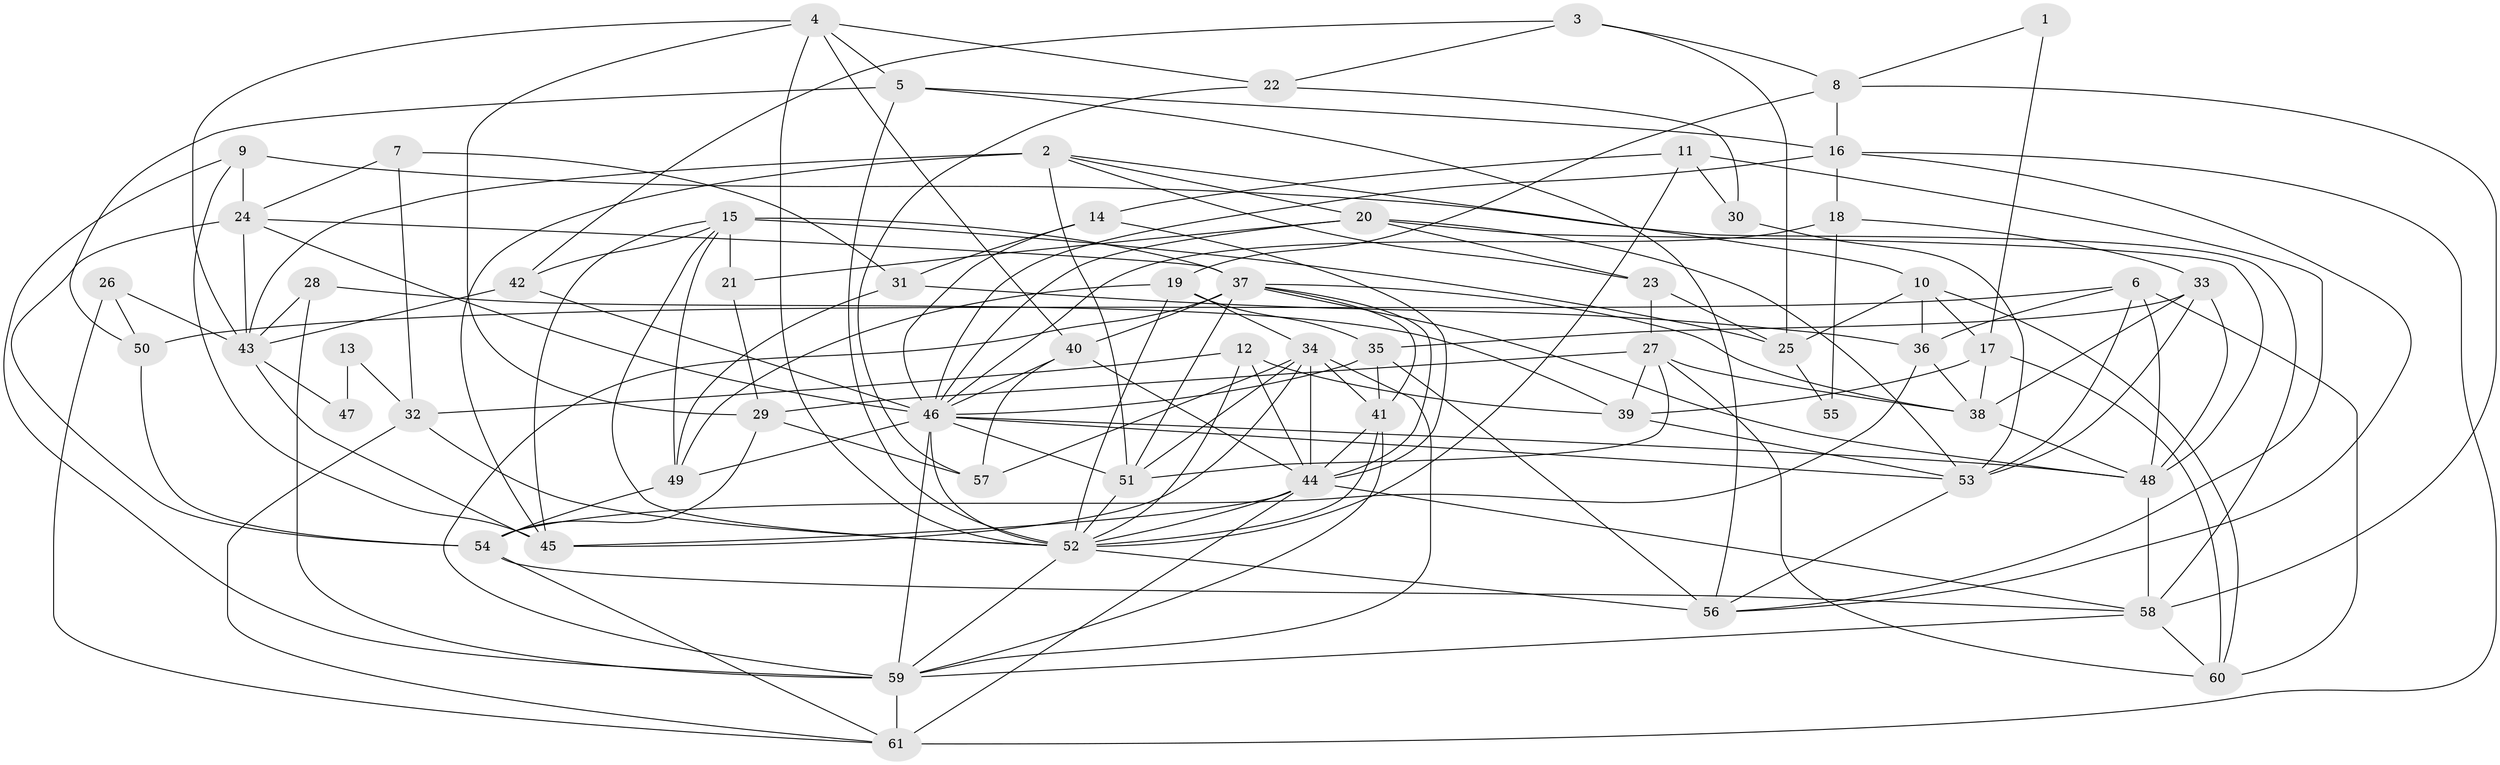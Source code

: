 // original degree distribution, {2: 0.14049586776859505, 4: 0.32231404958677684, 5: 0.12396694214876033, 3: 0.256198347107438, 7: 0.049586776859504134, 6: 0.09090909090909091, 9: 0.01652892561983471}
// Generated by graph-tools (version 1.1) at 2025/02/03/09/25 03:02:15]
// undirected, 61 vertices, 164 edges
graph export_dot {
graph [start="1"]
  node [color=gray90,style=filled];
  1;
  2;
  3;
  4;
  5;
  6;
  7;
  8;
  9;
  10;
  11;
  12;
  13;
  14;
  15;
  16;
  17;
  18;
  19;
  20;
  21;
  22;
  23;
  24;
  25;
  26;
  27;
  28;
  29;
  30;
  31;
  32;
  33;
  34;
  35;
  36;
  37;
  38;
  39;
  40;
  41;
  42;
  43;
  44;
  45;
  46;
  47;
  48;
  49;
  50;
  51;
  52;
  53;
  54;
  55;
  56;
  57;
  58;
  59;
  60;
  61;
  1 -- 8 [weight=1.0];
  1 -- 17 [weight=1.0];
  2 -- 10 [weight=1.0];
  2 -- 20 [weight=1.0];
  2 -- 23 [weight=1.0];
  2 -- 43 [weight=1.0];
  2 -- 45 [weight=2.0];
  2 -- 51 [weight=1.0];
  3 -- 8 [weight=1.0];
  3 -- 22 [weight=1.0];
  3 -- 25 [weight=1.0];
  3 -- 42 [weight=1.0];
  4 -- 5 [weight=1.0];
  4 -- 22 [weight=1.0];
  4 -- 29 [weight=1.0];
  4 -- 40 [weight=1.0];
  4 -- 43 [weight=1.0];
  4 -- 52 [weight=1.0];
  5 -- 16 [weight=1.0];
  5 -- 50 [weight=1.0];
  5 -- 52 [weight=1.0];
  5 -- 56 [weight=1.0];
  6 -- 36 [weight=1.0];
  6 -- 48 [weight=2.0];
  6 -- 50 [weight=1.0];
  6 -- 53 [weight=1.0];
  6 -- 60 [weight=1.0];
  7 -- 24 [weight=1.0];
  7 -- 31 [weight=1.0];
  7 -- 32 [weight=1.0];
  8 -- 16 [weight=1.0];
  8 -- 19 [weight=1.0];
  8 -- 58 [weight=1.0];
  9 -- 24 [weight=1.0];
  9 -- 45 [weight=1.0];
  9 -- 58 [weight=1.0];
  9 -- 59 [weight=1.0];
  10 -- 17 [weight=1.0];
  10 -- 25 [weight=1.0];
  10 -- 36 [weight=1.0];
  10 -- 60 [weight=1.0];
  11 -- 14 [weight=1.0];
  11 -- 30 [weight=1.0];
  11 -- 52 [weight=1.0];
  11 -- 56 [weight=1.0];
  12 -- 32 [weight=1.0];
  12 -- 39 [weight=1.0];
  12 -- 44 [weight=1.0];
  12 -- 52 [weight=1.0];
  13 -- 32 [weight=1.0];
  13 -- 47 [weight=1.0];
  14 -- 31 [weight=2.0];
  14 -- 44 [weight=1.0];
  14 -- 46 [weight=1.0];
  15 -- 21 [weight=3.0];
  15 -- 25 [weight=1.0];
  15 -- 37 [weight=1.0];
  15 -- 42 [weight=1.0];
  15 -- 45 [weight=1.0];
  15 -- 49 [weight=1.0];
  15 -- 52 [weight=1.0];
  16 -- 18 [weight=2.0];
  16 -- 46 [weight=1.0];
  16 -- 56 [weight=1.0];
  16 -- 61 [weight=1.0];
  17 -- 38 [weight=1.0];
  17 -- 39 [weight=1.0];
  17 -- 60 [weight=1.0];
  18 -- 33 [weight=1.0];
  18 -- 46 [weight=1.0];
  18 -- 55 [weight=2.0];
  19 -- 34 [weight=1.0];
  19 -- 35 [weight=1.0];
  19 -- 49 [weight=1.0];
  19 -- 52 [weight=1.0];
  20 -- 21 [weight=1.0];
  20 -- 23 [weight=1.0];
  20 -- 46 [weight=1.0];
  20 -- 48 [weight=1.0];
  20 -- 53 [weight=1.0];
  21 -- 29 [weight=1.0];
  22 -- 30 [weight=1.0];
  22 -- 57 [weight=1.0];
  23 -- 25 [weight=1.0];
  23 -- 27 [weight=1.0];
  24 -- 37 [weight=1.0];
  24 -- 43 [weight=1.0];
  24 -- 46 [weight=1.0];
  24 -- 54 [weight=1.0];
  25 -- 55 [weight=1.0];
  26 -- 43 [weight=1.0];
  26 -- 50 [weight=1.0];
  26 -- 61 [weight=1.0];
  27 -- 29 [weight=1.0];
  27 -- 38 [weight=1.0];
  27 -- 39 [weight=1.0];
  27 -- 51 [weight=1.0];
  27 -- 60 [weight=1.0];
  28 -- 39 [weight=1.0];
  28 -- 43 [weight=1.0];
  28 -- 59 [weight=1.0];
  29 -- 54 [weight=1.0];
  29 -- 57 [weight=1.0];
  30 -- 53 [weight=1.0];
  31 -- 36 [weight=1.0];
  31 -- 49 [weight=2.0];
  32 -- 52 [weight=1.0];
  32 -- 61 [weight=1.0];
  33 -- 35 [weight=1.0];
  33 -- 38 [weight=1.0];
  33 -- 48 [weight=1.0];
  33 -- 53 [weight=1.0];
  34 -- 41 [weight=1.0];
  34 -- 44 [weight=1.0];
  34 -- 45 [weight=1.0];
  34 -- 51 [weight=1.0];
  34 -- 57 [weight=1.0];
  34 -- 59 [weight=1.0];
  35 -- 41 [weight=1.0];
  35 -- 46 [weight=1.0];
  35 -- 56 [weight=1.0];
  36 -- 38 [weight=1.0];
  36 -- 54 [weight=1.0];
  37 -- 38 [weight=1.0];
  37 -- 40 [weight=1.0];
  37 -- 41 [weight=1.0];
  37 -- 44 [weight=1.0];
  37 -- 48 [weight=1.0];
  37 -- 51 [weight=1.0];
  37 -- 59 [weight=2.0];
  38 -- 48 [weight=1.0];
  39 -- 53 [weight=1.0];
  40 -- 44 [weight=1.0];
  40 -- 46 [weight=1.0];
  40 -- 57 [weight=2.0];
  41 -- 44 [weight=1.0];
  41 -- 52 [weight=1.0];
  41 -- 59 [weight=2.0];
  42 -- 43 [weight=1.0];
  42 -- 46 [weight=1.0];
  43 -- 45 [weight=1.0];
  43 -- 47 [weight=3.0];
  44 -- 45 [weight=1.0];
  44 -- 52 [weight=1.0];
  44 -- 58 [weight=1.0];
  44 -- 61 [weight=1.0];
  46 -- 48 [weight=1.0];
  46 -- 49 [weight=1.0];
  46 -- 51 [weight=1.0];
  46 -- 52 [weight=1.0];
  46 -- 53 [weight=1.0];
  46 -- 59 [weight=1.0];
  48 -- 58 [weight=1.0];
  49 -- 54 [weight=1.0];
  50 -- 54 [weight=1.0];
  51 -- 52 [weight=1.0];
  52 -- 56 [weight=2.0];
  52 -- 59 [weight=1.0];
  53 -- 56 [weight=1.0];
  54 -- 58 [weight=1.0];
  54 -- 61 [weight=1.0];
  58 -- 59 [weight=1.0];
  58 -- 60 [weight=1.0];
  59 -- 61 [weight=2.0];
}

